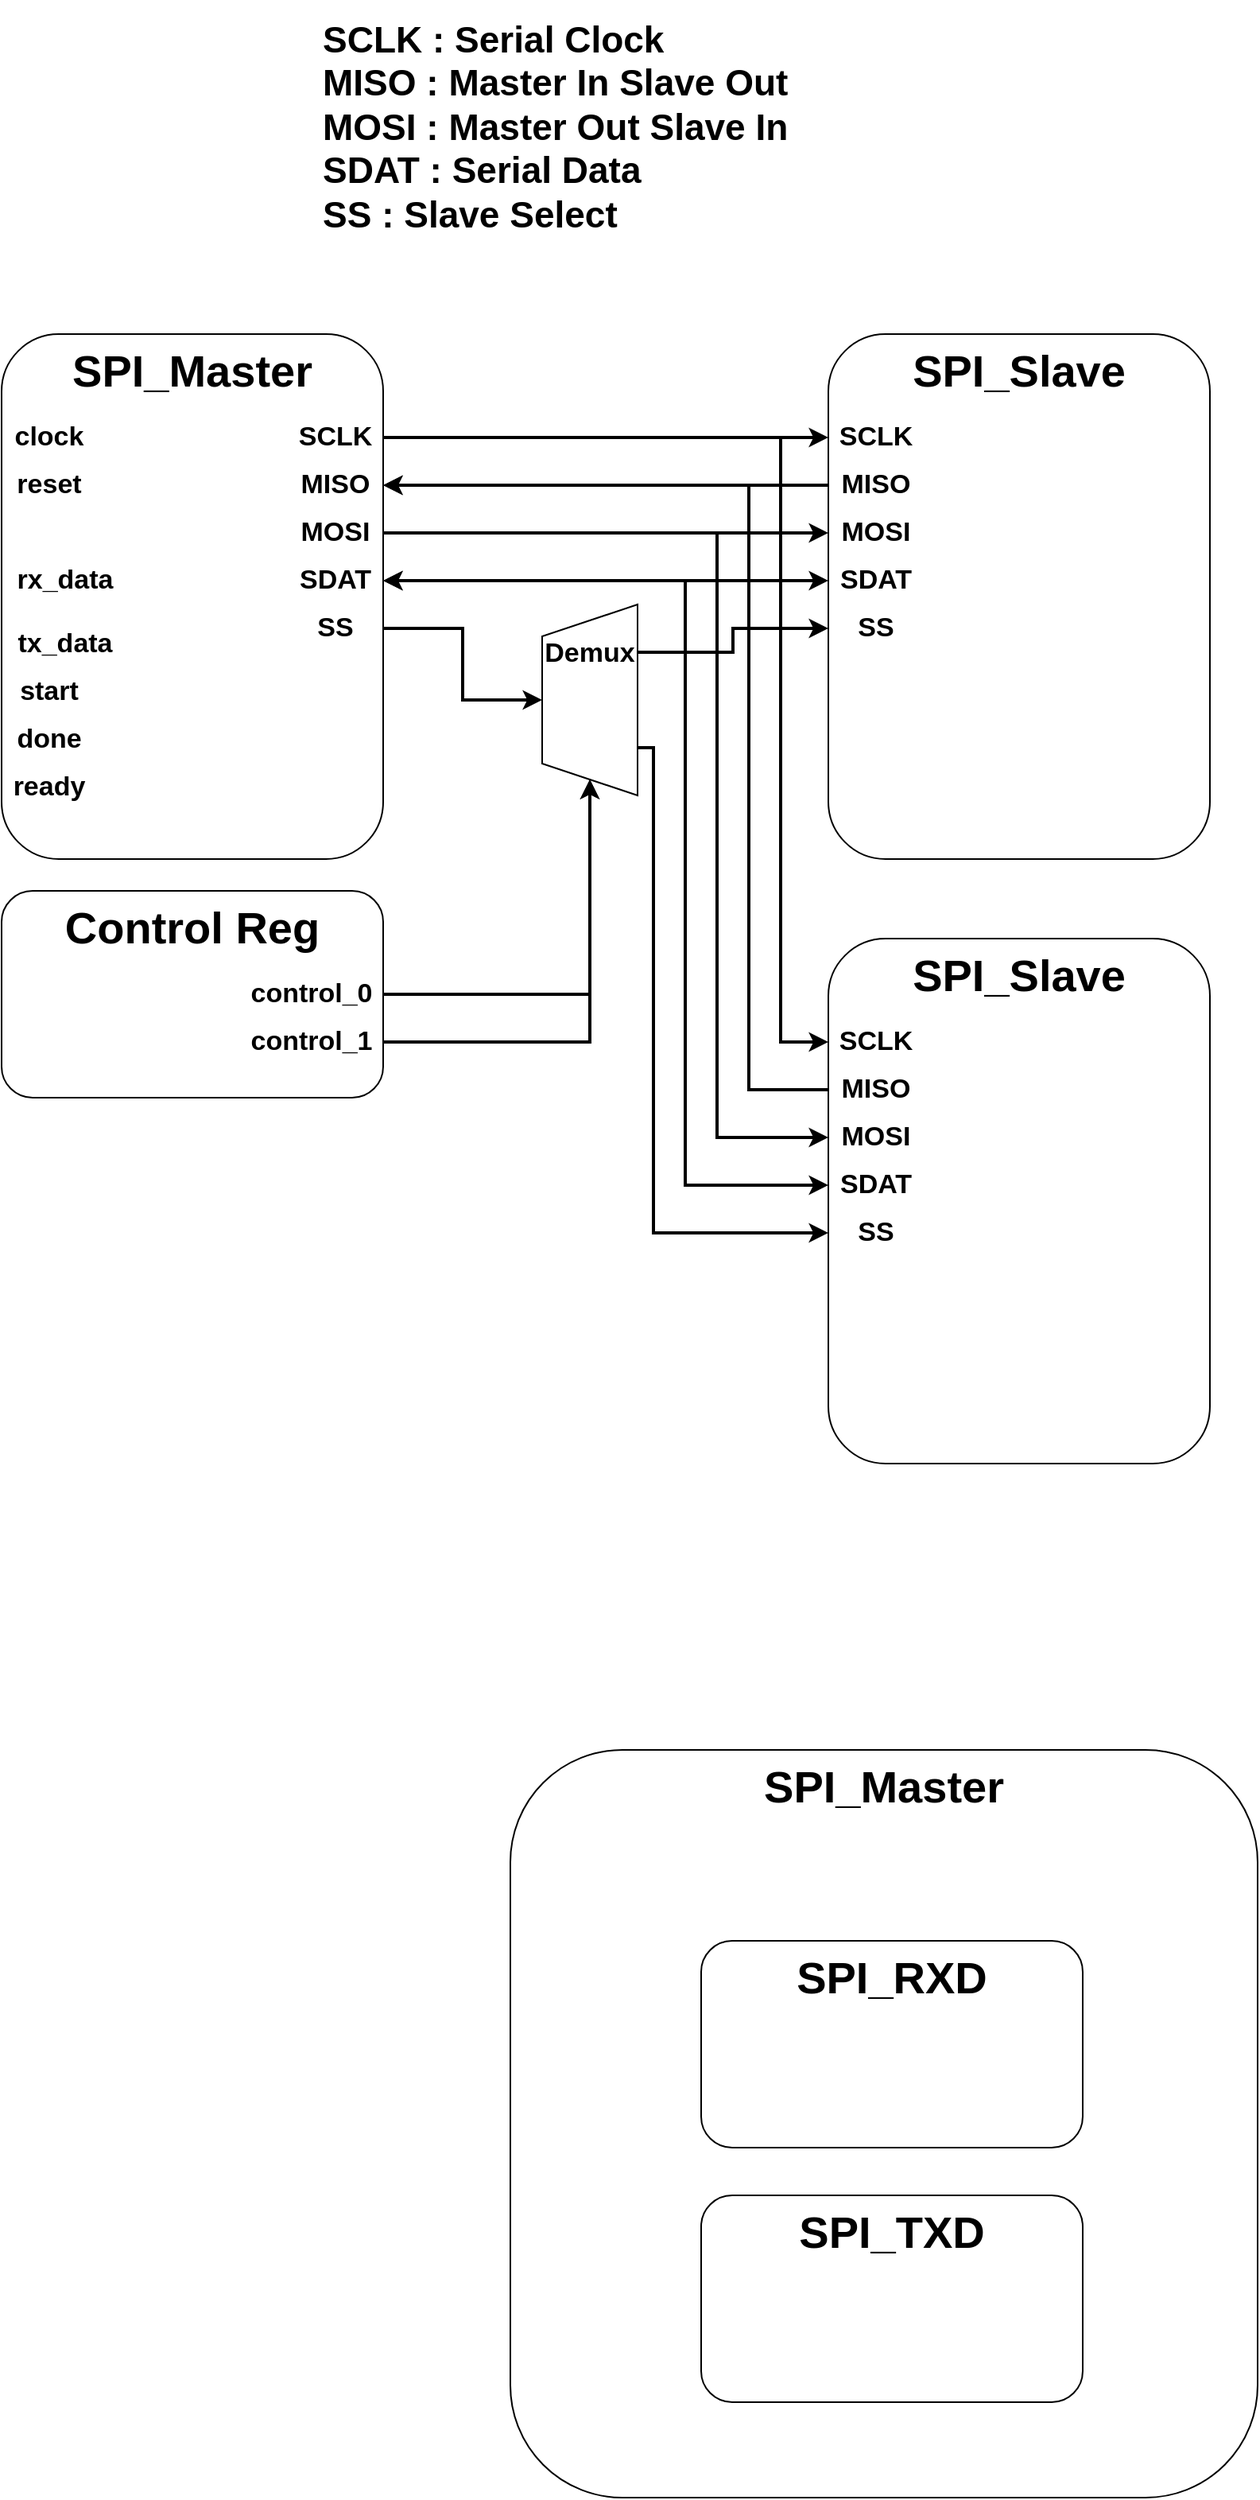 <mxfile version="26.0.16">
  <diagram name="페이지-1" id="uLTbhkA_kO5A6NhIiAuO">
    <mxGraphModel dx="932" dy="1396" grid="1" gridSize="10" guides="1" tooltips="1" connect="1" arrows="1" fold="1" page="1" pageScale="1" pageWidth="827" pageHeight="1169" math="0" shadow="0">
      <root>
        <mxCell id="0" />
        <mxCell id="1" parent="0" />
        <mxCell id="XOy--RAOBfjV7BNqbORG-1" value="&lt;b&gt;&lt;font style=&quot;font-size: 28px;&quot;&gt;SPI_Master&lt;/font&gt;&lt;/b&gt;" style="rounded=1;whiteSpace=wrap;html=1;verticalAlign=top;" vertex="1" parent="1">
          <mxGeometry x="90" y="300" width="240" height="330" as="geometry" />
        </mxCell>
        <mxCell id="XOy--RAOBfjV7BNqbORG-2" value="&lt;b&gt;&lt;font style=&quot;font-size: 28px;&quot;&gt;SPI_Slave&lt;/font&gt;&lt;/b&gt;" style="rounded=1;whiteSpace=wrap;html=1;verticalAlign=top;" vertex="1" parent="1">
          <mxGeometry x="610" y="300" width="240" height="330" as="geometry" />
        </mxCell>
        <mxCell id="XOy--RAOBfjV7BNqbORG-18" style="edgeStyle=orthogonalEdgeStyle;rounded=0;orthogonalLoop=1;jettySize=auto;html=1;entryX=0;entryY=0.5;entryDx=0;entryDy=0;strokeWidth=2;" edge="1" parent="1" source="XOy--RAOBfjV7BNqbORG-3" target="XOy--RAOBfjV7BNqbORG-13">
          <mxGeometry relative="1" as="geometry" />
        </mxCell>
        <mxCell id="XOy--RAOBfjV7BNqbORG-33" style="edgeStyle=orthogonalEdgeStyle;rounded=0;orthogonalLoop=1;jettySize=auto;html=1;exitX=1;exitY=0.5;exitDx=0;exitDy=0;entryX=0;entryY=0.5;entryDx=0;entryDy=0;strokeWidth=2;" edge="1" parent="1" source="XOy--RAOBfjV7BNqbORG-3" target="XOy--RAOBfjV7BNqbORG-28">
          <mxGeometry relative="1" as="geometry">
            <Array as="points">
              <mxPoint x="580" y="365" />
              <mxPoint x="580" y="745" />
            </Array>
          </mxGeometry>
        </mxCell>
        <mxCell id="XOy--RAOBfjV7BNqbORG-3" value="&lt;font style=&quot;font-size: 17px;&quot;&gt;&lt;b style=&quot;&quot;&gt;SCLK&lt;/b&gt;&lt;/font&gt;" style="text;html=1;align=center;verticalAlign=middle;whiteSpace=wrap;rounded=0;" vertex="1" parent="1">
          <mxGeometry x="270" y="350" width="60" height="30" as="geometry" />
        </mxCell>
        <mxCell id="XOy--RAOBfjV7BNqbORG-4" value="&lt;font style=&quot;font-size: 17px;&quot;&gt;&lt;b style=&quot;&quot;&gt;MISO&lt;/b&gt;&lt;/font&gt;" style="text;html=1;align=center;verticalAlign=middle;whiteSpace=wrap;rounded=0;" vertex="1" parent="1">
          <mxGeometry x="270" y="380" width="60" height="30" as="geometry" />
        </mxCell>
        <mxCell id="XOy--RAOBfjV7BNqbORG-20" style="edgeStyle=orthogonalEdgeStyle;rounded=0;orthogonalLoop=1;jettySize=auto;html=1;entryX=0;entryY=0.5;entryDx=0;entryDy=0;strokeWidth=2;" edge="1" parent="1" source="XOy--RAOBfjV7BNqbORG-5" target="XOy--RAOBfjV7BNqbORG-15">
          <mxGeometry relative="1" as="geometry" />
        </mxCell>
        <mxCell id="XOy--RAOBfjV7BNqbORG-35" style="edgeStyle=orthogonalEdgeStyle;rounded=0;orthogonalLoop=1;jettySize=auto;html=1;entryX=0;entryY=0.5;entryDx=0;entryDy=0;strokeWidth=2;" edge="1" parent="1" source="XOy--RAOBfjV7BNqbORG-5" target="XOy--RAOBfjV7BNqbORG-30">
          <mxGeometry relative="1" as="geometry">
            <Array as="points">
              <mxPoint x="540" y="425" />
              <mxPoint x="540" y="805" />
            </Array>
          </mxGeometry>
        </mxCell>
        <mxCell id="XOy--RAOBfjV7BNqbORG-5" value="&lt;font style=&quot;font-size: 17px;&quot;&gt;&lt;b style=&quot;&quot;&gt;MOSI&lt;/b&gt;&lt;/font&gt;" style="text;html=1;align=center;verticalAlign=middle;whiteSpace=wrap;rounded=0;" vertex="1" parent="1">
          <mxGeometry x="270" y="410" width="60" height="30" as="geometry" />
        </mxCell>
        <mxCell id="XOy--RAOBfjV7BNqbORG-21" style="edgeStyle=orthogonalEdgeStyle;rounded=0;orthogonalLoop=1;jettySize=auto;html=1;entryX=0;entryY=0.5;entryDx=0;entryDy=0;startArrow=classic;startFill=1;strokeWidth=2;" edge="1" parent="1" source="XOy--RAOBfjV7BNqbORG-6" target="XOy--RAOBfjV7BNqbORG-16">
          <mxGeometry relative="1" as="geometry" />
        </mxCell>
        <mxCell id="XOy--RAOBfjV7BNqbORG-36" style="edgeStyle=orthogonalEdgeStyle;rounded=0;orthogonalLoop=1;jettySize=auto;html=1;entryX=0;entryY=0.5;entryDx=0;entryDy=0;startArrow=classic;startFill=1;strokeWidth=2;" edge="1" parent="1" source="XOy--RAOBfjV7BNqbORG-6" target="XOy--RAOBfjV7BNqbORG-31">
          <mxGeometry relative="1" as="geometry">
            <Array as="points">
              <mxPoint x="520" y="455" />
              <mxPoint x="520" y="835" />
            </Array>
          </mxGeometry>
        </mxCell>
        <mxCell id="XOy--RAOBfjV7BNqbORG-6" value="&lt;font style=&quot;font-size: 17px;&quot;&gt;&lt;b style=&quot;&quot;&gt;SDAT&lt;/b&gt;&lt;/font&gt;" style="text;html=1;align=center;verticalAlign=middle;whiteSpace=wrap;rounded=0;" vertex="1" parent="1">
          <mxGeometry x="270" y="440" width="60" height="30" as="geometry" />
        </mxCell>
        <mxCell id="XOy--RAOBfjV7BNqbORG-23" style="edgeStyle=orthogonalEdgeStyle;rounded=0;orthogonalLoop=1;jettySize=auto;html=1;entryX=0.5;entryY=0;entryDx=0;entryDy=0;strokeWidth=2;" edge="1" parent="1" source="XOy--RAOBfjV7BNqbORG-7" target="XOy--RAOBfjV7BNqbORG-22">
          <mxGeometry relative="1" as="geometry" />
        </mxCell>
        <mxCell id="XOy--RAOBfjV7BNqbORG-7" value="&lt;font style=&quot;font-size: 17px;&quot;&gt;&lt;b style=&quot;&quot;&gt;SS&lt;/b&gt;&lt;/font&gt;" style="text;html=1;align=center;verticalAlign=middle;whiteSpace=wrap;rounded=0;" vertex="1" parent="1">
          <mxGeometry x="270" y="470" width="60" height="30" as="geometry" />
        </mxCell>
        <mxCell id="XOy--RAOBfjV7BNqbORG-11" value="&lt;font style=&quot;font-size: 17px;&quot;&gt;&lt;b style=&quot;&quot;&gt;clock&lt;/b&gt;&lt;/font&gt;" style="text;html=1;align=center;verticalAlign=middle;whiteSpace=wrap;rounded=0;" vertex="1" parent="1">
          <mxGeometry x="90" y="350" width="60" height="30" as="geometry" />
        </mxCell>
        <mxCell id="XOy--RAOBfjV7BNqbORG-12" value="&lt;font style=&quot;font-size: 17px;&quot;&gt;&lt;b style=&quot;&quot;&gt;reset&lt;/b&gt;&lt;/font&gt;" style="text;html=1;align=center;verticalAlign=middle;whiteSpace=wrap;rounded=0;" vertex="1" parent="1">
          <mxGeometry x="90" y="380" width="60" height="30" as="geometry" />
        </mxCell>
        <mxCell id="XOy--RAOBfjV7BNqbORG-13" value="&lt;font style=&quot;font-size: 17px;&quot;&gt;&lt;b style=&quot;&quot;&gt;SCLK&lt;/b&gt;&lt;/font&gt;" style="text;html=1;align=center;verticalAlign=middle;whiteSpace=wrap;rounded=0;" vertex="1" parent="1">
          <mxGeometry x="610" y="350" width="60" height="30" as="geometry" />
        </mxCell>
        <mxCell id="XOy--RAOBfjV7BNqbORG-19" style="edgeStyle=orthogonalEdgeStyle;rounded=0;orthogonalLoop=1;jettySize=auto;html=1;entryX=1;entryY=0.5;entryDx=0;entryDy=0;strokeWidth=2;" edge="1" parent="1" source="XOy--RAOBfjV7BNqbORG-14" target="XOy--RAOBfjV7BNqbORG-4">
          <mxGeometry relative="1" as="geometry" />
        </mxCell>
        <mxCell id="XOy--RAOBfjV7BNqbORG-14" value="&lt;font style=&quot;font-size: 17px;&quot;&gt;&lt;b style=&quot;&quot;&gt;MISO&lt;/b&gt;&lt;/font&gt;" style="text;html=1;align=center;verticalAlign=middle;whiteSpace=wrap;rounded=0;" vertex="1" parent="1">
          <mxGeometry x="610" y="380" width="60" height="30" as="geometry" />
        </mxCell>
        <mxCell id="XOy--RAOBfjV7BNqbORG-15" value="&lt;font style=&quot;font-size: 17px;&quot;&gt;&lt;b style=&quot;&quot;&gt;MOSI&lt;/b&gt;&lt;/font&gt;" style="text;html=1;align=center;verticalAlign=middle;whiteSpace=wrap;rounded=0;" vertex="1" parent="1">
          <mxGeometry x="610" y="410" width="60" height="30" as="geometry" />
        </mxCell>
        <mxCell id="XOy--RAOBfjV7BNqbORG-16" value="&lt;font style=&quot;font-size: 17px;&quot;&gt;&lt;b style=&quot;&quot;&gt;SDAT&lt;/b&gt;&lt;/font&gt;" style="text;html=1;align=center;verticalAlign=middle;whiteSpace=wrap;rounded=0;" vertex="1" parent="1">
          <mxGeometry x="610" y="440" width="60" height="30" as="geometry" />
        </mxCell>
        <mxCell id="XOy--RAOBfjV7BNqbORG-17" value="&lt;font style=&quot;font-size: 17px;&quot;&gt;&lt;b style=&quot;&quot;&gt;SS&lt;/b&gt;&lt;/font&gt;" style="text;html=1;align=center;verticalAlign=middle;whiteSpace=wrap;rounded=0;" vertex="1" parent="1">
          <mxGeometry x="610" y="470" width="60" height="30" as="geometry" />
        </mxCell>
        <mxCell id="XOy--RAOBfjV7BNqbORG-24" style="edgeStyle=orthogonalEdgeStyle;rounded=0;orthogonalLoop=1;jettySize=auto;html=1;entryX=0;entryY=0.5;entryDx=0;entryDy=0;exitX=0.75;exitY=1;exitDx=0;exitDy=0;strokeWidth=2;" edge="1" parent="1" source="XOy--RAOBfjV7BNqbORG-22" target="XOy--RAOBfjV7BNqbORG-17">
          <mxGeometry relative="1" as="geometry" />
        </mxCell>
        <mxCell id="XOy--RAOBfjV7BNqbORG-37" style="edgeStyle=orthogonalEdgeStyle;rounded=0;orthogonalLoop=1;jettySize=auto;html=1;entryX=0;entryY=0.5;entryDx=0;entryDy=0;exitX=0.25;exitY=1;exitDx=0;exitDy=0;strokeWidth=2;" edge="1" parent="1" source="XOy--RAOBfjV7BNqbORG-22" target="XOy--RAOBfjV7BNqbORG-32">
          <mxGeometry relative="1" as="geometry">
            <Array as="points">
              <mxPoint x="500" y="560" />
              <mxPoint x="500" y="865" />
            </Array>
          </mxGeometry>
        </mxCell>
        <mxCell id="XOy--RAOBfjV7BNqbORG-22" value="" style="shape=trapezoid;perimeter=trapezoidPerimeter;whiteSpace=wrap;html=1;fixedSize=1;rotation=-90;" vertex="1" parent="1">
          <mxGeometry x="400" y="500" width="120" height="60" as="geometry" />
        </mxCell>
        <mxCell id="XOy--RAOBfjV7BNqbORG-25" value="&lt;font style=&quot;font-size: 17px;&quot;&gt;&lt;b style=&quot;&quot;&gt;Demux&lt;/b&gt;&lt;/font&gt;" style="text;html=1;align=center;verticalAlign=middle;whiteSpace=wrap;rounded=0;" vertex="1" parent="1">
          <mxGeometry x="430" y="486" width="60" height="30" as="geometry" />
        </mxCell>
        <mxCell id="XOy--RAOBfjV7BNqbORG-27" value="&lt;b&gt;&lt;font style=&quot;font-size: 28px;&quot;&gt;SPI_Slave&lt;/font&gt;&lt;/b&gt;" style="rounded=1;whiteSpace=wrap;html=1;verticalAlign=top;" vertex="1" parent="1">
          <mxGeometry x="610" y="680" width="240" height="330" as="geometry" />
        </mxCell>
        <mxCell id="XOy--RAOBfjV7BNqbORG-28" value="&lt;font style=&quot;font-size: 17px;&quot;&gt;&lt;b style=&quot;&quot;&gt;SCLK&lt;/b&gt;&lt;/font&gt;" style="text;html=1;align=center;verticalAlign=middle;whiteSpace=wrap;rounded=0;" vertex="1" parent="1">
          <mxGeometry x="610" y="730" width="60" height="30" as="geometry" />
        </mxCell>
        <mxCell id="XOy--RAOBfjV7BNqbORG-34" style="edgeStyle=orthogonalEdgeStyle;rounded=0;orthogonalLoop=1;jettySize=auto;html=1;entryX=1;entryY=0.5;entryDx=0;entryDy=0;strokeWidth=2;" edge="1" parent="1" source="XOy--RAOBfjV7BNqbORG-29" target="XOy--RAOBfjV7BNqbORG-4">
          <mxGeometry relative="1" as="geometry">
            <Array as="points">
              <mxPoint x="560" y="775" />
              <mxPoint x="560" y="395" />
            </Array>
          </mxGeometry>
        </mxCell>
        <mxCell id="XOy--RAOBfjV7BNqbORG-29" value="&lt;font style=&quot;font-size: 17px;&quot;&gt;&lt;b style=&quot;&quot;&gt;MISO&lt;/b&gt;&lt;/font&gt;" style="text;html=1;align=center;verticalAlign=middle;whiteSpace=wrap;rounded=0;" vertex="1" parent="1">
          <mxGeometry x="610" y="760" width="60" height="30" as="geometry" />
        </mxCell>
        <mxCell id="XOy--RAOBfjV7BNqbORG-30" value="&lt;font style=&quot;font-size: 17px;&quot;&gt;&lt;b style=&quot;&quot;&gt;MOSI&lt;/b&gt;&lt;/font&gt;" style="text;html=1;align=center;verticalAlign=middle;whiteSpace=wrap;rounded=0;" vertex="1" parent="1">
          <mxGeometry x="610" y="790" width="60" height="30" as="geometry" />
        </mxCell>
        <mxCell id="XOy--RAOBfjV7BNqbORG-31" value="&lt;font style=&quot;font-size: 17px;&quot;&gt;&lt;b style=&quot;&quot;&gt;SDAT&lt;/b&gt;&lt;/font&gt;" style="text;html=1;align=center;verticalAlign=middle;whiteSpace=wrap;rounded=0;" vertex="1" parent="1">
          <mxGeometry x="610" y="820" width="60" height="30" as="geometry" />
        </mxCell>
        <mxCell id="XOy--RAOBfjV7BNqbORG-32" value="&lt;font style=&quot;font-size: 17px;&quot;&gt;&lt;b style=&quot;&quot;&gt;SS&lt;/b&gt;&lt;/font&gt;" style="text;html=1;align=center;verticalAlign=middle;whiteSpace=wrap;rounded=0;" vertex="1" parent="1">
          <mxGeometry x="610" y="850" width="60" height="30" as="geometry" />
        </mxCell>
        <mxCell id="XOy--RAOBfjV7BNqbORG-38" value="&lt;b&gt;&lt;font style=&quot;font-size: 28px;&quot;&gt;Control Reg&lt;/font&gt;&lt;/b&gt;" style="rounded=1;whiteSpace=wrap;html=1;verticalAlign=top;" vertex="1" parent="1">
          <mxGeometry x="90" y="650" width="240" height="130" as="geometry" />
        </mxCell>
        <mxCell id="XOy--RAOBfjV7BNqbORG-46" style="edgeStyle=orthogonalEdgeStyle;rounded=0;orthogonalLoop=1;jettySize=auto;html=1;entryX=0;entryY=0.5;entryDx=0;entryDy=0;strokeWidth=2;" edge="1" parent="1" source="XOy--RAOBfjV7BNqbORG-42" target="XOy--RAOBfjV7BNqbORG-22">
          <mxGeometry relative="1" as="geometry" />
        </mxCell>
        <mxCell id="XOy--RAOBfjV7BNqbORG-42" value="&lt;font style=&quot;font-size: 17px;&quot;&gt;&lt;b style=&quot;&quot;&gt;control_0&lt;/b&gt;&lt;/font&gt;" style="text;html=1;align=center;verticalAlign=middle;whiteSpace=wrap;rounded=0;" vertex="1" parent="1">
          <mxGeometry x="240" y="700" width="90" height="30" as="geometry" />
        </mxCell>
        <mxCell id="XOy--RAOBfjV7BNqbORG-47" style="edgeStyle=orthogonalEdgeStyle;rounded=0;orthogonalLoop=1;jettySize=auto;html=1;entryX=0;entryY=0.5;entryDx=0;entryDy=0;strokeWidth=2;" edge="1" parent="1" source="XOy--RAOBfjV7BNqbORG-43" target="XOy--RAOBfjV7BNqbORG-22">
          <mxGeometry relative="1" as="geometry" />
        </mxCell>
        <mxCell id="XOy--RAOBfjV7BNqbORG-43" value="&lt;font style=&quot;font-size: 17px;&quot;&gt;&lt;b style=&quot;&quot;&gt;control_1&lt;/b&gt;&lt;/font&gt;" style="text;html=1;align=center;verticalAlign=middle;whiteSpace=wrap;rounded=0;" vertex="1" parent="1">
          <mxGeometry x="240" y="730" width="90" height="30" as="geometry" />
        </mxCell>
        <mxCell id="XOy--RAOBfjV7BNqbORG-48" value="&lt;b&gt;&lt;font style=&quot;font-size: 23px;&quot;&gt;SCLK : Serial Clock&lt;/font&gt;&lt;/b&gt;&lt;div&gt;&lt;b&gt;&lt;font style=&quot;font-size: 23px;&quot;&gt;MISO : Master In Slave Out&lt;/font&gt;&lt;/b&gt;&lt;/div&gt;&lt;div&gt;&lt;b&gt;&lt;font style=&quot;font-size: 23px;&quot;&gt;MOSI : Master Out Slave In&lt;/font&gt;&lt;/b&gt;&lt;/div&gt;&lt;div&gt;&lt;b&gt;&lt;font style=&quot;font-size: 23px;&quot;&gt;SDAT : Serial Data&lt;/font&gt;&lt;/b&gt;&lt;/div&gt;&lt;div&gt;&lt;b&gt;&lt;font style=&quot;font-size: 23px;&quot;&gt;SS : Slave Select&lt;/font&gt;&lt;/b&gt;&lt;/div&gt;" style="text;html=1;align=left;verticalAlign=middle;whiteSpace=wrap;rounded=0;" vertex="1" parent="1">
          <mxGeometry x="290" y="90" width="340" height="160" as="geometry" />
        </mxCell>
        <mxCell id="XOy--RAOBfjV7BNqbORG-49" value="&lt;font style=&quot;font-size: 17px;&quot;&gt;&lt;b style=&quot;&quot;&gt;rx_data&lt;/b&gt;&lt;/font&gt;" style="text;html=1;align=center;verticalAlign=middle;whiteSpace=wrap;rounded=0;" vertex="1" parent="1">
          <mxGeometry x="90" y="440" width="80" height="30" as="geometry" />
        </mxCell>
        <mxCell id="XOy--RAOBfjV7BNqbORG-51" value="&lt;font style=&quot;font-size: 17px;&quot;&gt;&lt;b style=&quot;&quot;&gt;tx_data&lt;/b&gt;&lt;/font&gt;" style="text;html=1;align=center;verticalAlign=middle;whiteSpace=wrap;rounded=0;" vertex="1" parent="1">
          <mxGeometry x="90" y="480" width="80" height="30" as="geometry" />
        </mxCell>
        <mxCell id="XOy--RAOBfjV7BNqbORG-52" value="&lt;font style=&quot;font-size: 17px;&quot;&gt;&lt;b style=&quot;&quot;&gt;done&lt;/b&gt;&lt;/font&gt;" style="text;html=1;align=center;verticalAlign=middle;whiteSpace=wrap;rounded=0;" vertex="1" parent="1">
          <mxGeometry x="90" y="540" width="60" height="30" as="geometry" />
        </mxCell>
        <mxCell id="XOy--RAOBfjV7BNqbORG-53" value="&lt;font style=&quot;font-size: 17px;&quot;&gt;&lt;b style=&quot;&quot;&gt;ready&lt;/b&gt;&lt;/font&gt;" style="text;html=1;align=center;verticalAlign=middle;whiteSpace=wrap;rounded=0;" vertex="1" parent="1">
          <mxGeometry x="90" y="570" width="60" height="30" as="geometry" />
        </mxCell>
        <mxCell id="XOy--RAOBfjV7BNqbORG-56" value="&lt;font style=&quot;font-size: 17px;&quot;&gt;&lt;b style=&quot;&quot;&gt;start&lt;/b&gt;&lt;/font&gt;" style="text;html=1;align=center;verticalAlign=middle;whiteSpace=wrap;rounded=0;" vertex="1" parent="1">
          <mxGeometry x="90" y="510" width="60" height="30" as="geometry" />
        </mxCell>
        <mxCell id="XOy--RAOBfjV7BNqbORG-58" value="&lt;b&gt;&lt;font style=&quot;font-size: 28px;&quot;&gt;SPI_Master&lt;/font&gt;&lt;/b&gt;" style="rounded=1;whiteSpace=wrap;html=1;verticalAlign=top;" vertex="1" parent="1">
          <mxGeometry x="410" y="1190" width="470" height="470" as="geometry" />
        </mxCell>
        <mxCell id="XOy--RAOBfjV7BNqbORG-60" value="&lt;b&gt;&lt;font style=&quot;font-size: 28px;&quot;&gt;SPI_RXD&lt;/font&gt;&lt;/b&gt;" style="rounded=1;whiteSpace=wrap;html=1;verticalAlign=top;" vertex="1" parent="1">
          <mxGeometry x="530" y="1310" width="240" height="130" as="geometry" />
        </mxCell>
        <mxCell id="XOy--RAOBfjV7BNqbORG-61" value="&lt;b&gt;&lt;font style=&quot;font-size: 28px;&quot;&gt;SPI_TXD&lt;/font&gt;&lt;/b&gt;" style="rounded=1;whiteSpace=wrap;html=1;verticalAlign=top;" vertex="1" parent="1">
          <mxGeometry x="530" y="1470" width="240" height="130" as="geometry" />
        </mxCell>
      </root>
    </mxGraphModel>
  </diagram>
</mxfile>
